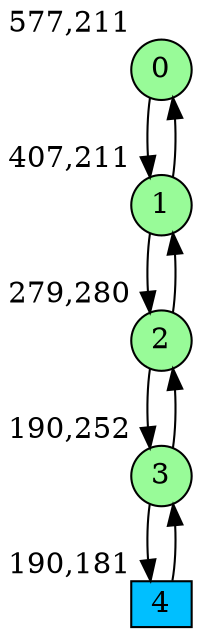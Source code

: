 digraph G {
graph [bgcolor=white]
node [shape=circle, style = filled, fillcolor=white,fixedsize=true, width=0.4, height=0.3 ]
0[xlabel="577,211", pos = "6.04688,1.07813!", fillcolor=palegreen ];
1[xlabel="407,211", pos = "3.39063,1.07813!", fillcolor=palegreen ];
2[xlabel="279,280", pos = "1.39063,0!", fillcolor=palegreen ];
3[xlabel="190,252", pos = "0,0.4375!", fillcolor=palegreen ];
4[xlabel="190,181", pos = "0,1.54688!", fillcolor=deepskyblue, shape=box ];
0->1 ;
1->0 ;
1->2 ;
2->1 ;
2->3 ;
3->2 ;
3->4 ;
4->3 ;
}
